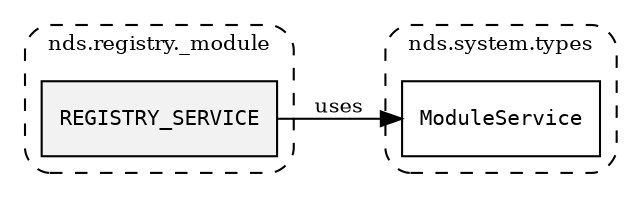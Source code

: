 /**
 * This dot file creates symbol collaboration diagram for REGISTRY_SERVICE.
 */
digraph ZSERIO
{
    node [shape=box, fontsize=10];
    rankdir="LR";
    fontsize=10;
    tooltip="REGISTRY_SERVICE collaboration diagram";

    subgraph "cluster_nds.registry._module"
    {
        style="dashed, rounded";
        label="nds.registry._module";
        tooltip="Package nds.registry._module";
        href="../../../content/packages/nds.registry._module.html#Package-nds-registry-_module";
        target="_parent";

        "REGISTRY_SERVICE" [style="filled", fillcolor="#0000000D", target="_parent", label=<<font face="monospace"><table align="center" border="0" cellspacing="0" cellpadding="0"><tr><td href="../../../content/packages/nds.registry._module.html#Constant-REGISTRY_SERVICE" title="Constant defined in nds.registry._module">REGISTRY_SERVICE</td></tr></table></font>>];
    }

    subgraph "cluster_nds.system.types"
    {
        style="dashed, rounded";
        label="nds.system.types";
        tooltip="Package nds.system.types";
        href="../../../content/packages/nds.system.types.html#Package-nds-system-types";
        target="_parent";

        "ModuleService" [target="_parent", label=<<font face="monospace"><table align="center" border="0" cellspacing="0" cellpadding="0"><tr><td href="../../../content/packages/nds.system.types.html#Subtype-ModuleService" title="Subtype defined in nds.system.types">ModuleService</td></tr></table></font>>];
    }

    "REGISTRY_SERVICE" -> "ModuleService" [label="uses", fontsize=10];
}
